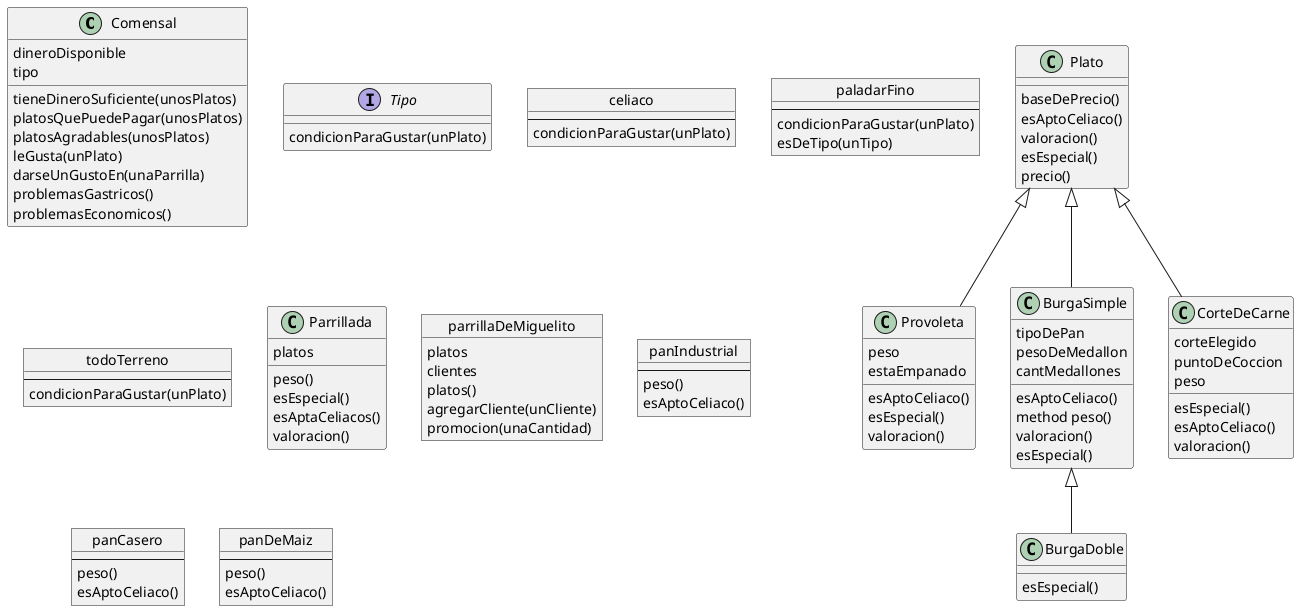 @startuml

class Comensal {
	dineroDisponible
	tipo
	tieneDineroSuficiente(unosPlatos)
    platosQuePuedePagar(unosPlatos) 
	platosAgradables(unosPlatos) 
    leGusta(unPlato)  
	darseUnGustoEn(unaParrilla) 	
	problemasGastricos()
	problemasEconomicos()
}

interface Tipo{
    condicionParaGustar(unPlato)
}

object celiaco{
---
	condicionParaGustar(unPlato) 
}

object paladarFino {
---
	condicionParaGustar(unPlato)  
    esDeTipo(unTipo) 
}

object todoTerreno {
---
	condicionParaGustar(unPlato)
}

class Parrillada {
	platos 
	peso()  
	esEspecial()
	esAptaCeliacos()
    valoracion() 
}

object parrillaDeMiguelito {
	platos 
	clientes 
	platos() 
	agregarCliente(unCliente)
	promocion(unaCantidad) 
}

class Plato {
	
    baseDePrecio() 	
    esAptoCeliaco()
    valoracion()
    esEspecial()
    precio() 
}

class Provoleta extends Plato {
	peso
	estaEmpanado
	esAptoCeliaco()
    esEspecial() 
	valoracion()
}

class BurgaSimple extends Plato {
	tipoDePan
	pesoDeMedallon
	cantMedallones 
	esAptoCeliaco()
	method peso()
	valoracion()	
	esEspecial()
}

class BurgaDoble extends BurgaSimple{
	esEspecial()
}

class CorteDeCarne extends Plato {
	corteElegido
	puntoDeCoccion
	peso
	esEspecial()
    esAptoCeliaco()
	valoracion()
}
object panIndustrial {
---
    peso() 
	esAptoCeliaco()
}

object panCasero {
---
	peso()
	esAptoCeliaco()
}

object panDeMaiz {
---
    peso()
	esAptoCeliaco()
}
@enduml